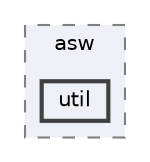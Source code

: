 digraph "include/asw/util"
{
 // LATEX_PDF_SIZE
  bgcolor="transparent";
  edge [fontname=Helvetica,fontsize=10,labelfontname=Helvetica,labelfontsize=10];
  node [fontname=Helvetica,fontsize=10,shape=box,height=0.2,width=0.4];
  compound=true
  subgraph clusterdir_aaf75e061c576a602a98a39e375a489a {
    graph [ bgcolor="#edf0f7", pencolor="grey50", label="asw", fontname=Helvetica,fontsize=10 style="filled,dashed", URL="dir_aaf75e061c576a602a98a39e375a489a.html",tooltip=""]
  dir_ae1459c1cdd82e28accf1747701222b0 [label="util", fillcolor="#edf0f7", color="grey25", style="filled,bold", URL="dir_ae1459c1cdd82e28accf1747701222b0.html",tooltip=""];
  }
}
